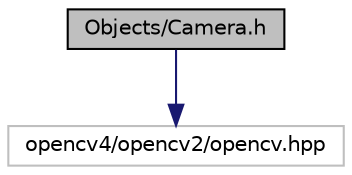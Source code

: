 digraph "Objects/Camera.h"
{
 // LATEX_PDF_SIZE
  edge [fontname="Helvetica",fontsize="10",labelfontname="Helvetica",labelfontsize="10"];
  node [fontname="Helvetica",fontsize="10",shape=record];
  Node1 [label="Objects/Camera.h",height=0.2,width=0.4,color="black", fillcolor="grey75", style="filled", fontcolor="black",tooltip="This file defines a Camera class that allows setting up a camera and obtaining a video stream."];
  Node1 -> Node2 [color="midnightblue",fontsize="10",style="solid"];
  Node2 [label="opencv4/opencv2/opencv.hpp",height=0.2,width=0.4,color="grey75", fillcolor="white", style="filled",tooltip=" "];
}

